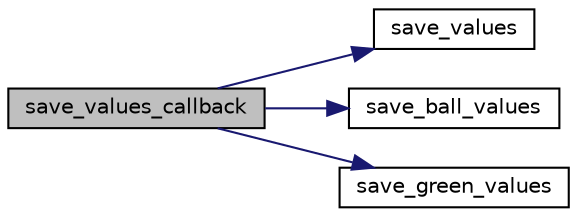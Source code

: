 digraph "save_values_callback"
{
  edge [fontname="Helvetica",fontsize="10",labelfontname="Helvetica",labelfontsize="10"];
  node [fontname="Helvetica",fontsize="10",shape=record];
  rankdir="LR";
  Node142 [label="save_values_callback",height=0.2,width=0.4,color="black", fillcolor="grey75", style="filled", fontcolor="black"];
  Node142 -> Node143 [color="midnightblue",fontsize="10",style="solid",fontname="Helvetica"];
  Node143 [label="save_values",height=0.2,width=0.4,color="black", fillcolor="white", style="filled",URL="$_camera_8cpp.html#a3f1186e53e22abb37e50883355bfdb0b"];
  Node142 -> Node144 [color="midnightblue",fontsize="10",style="solid",fontname="Helvetica"];
  Node144 [label="save_ball_values",height=0.2,width=0.4,color="black", fillcolor="white", style="filled",URL="$_camera_8cpp.html#aea6b77a69de90bde54fb290579690349"];
  Node142 -> Node145 [color="midnightblue",fontsize="10",style="solid",fontname="Helvetica"];
  Node145 [label="save_green_values",height=0.2,width=0.4,color="black", fillcolor="white", style="filled",URL="$_camera_8cpp.html#a6b098f81a6109578272e7087f33844d8"];
}
